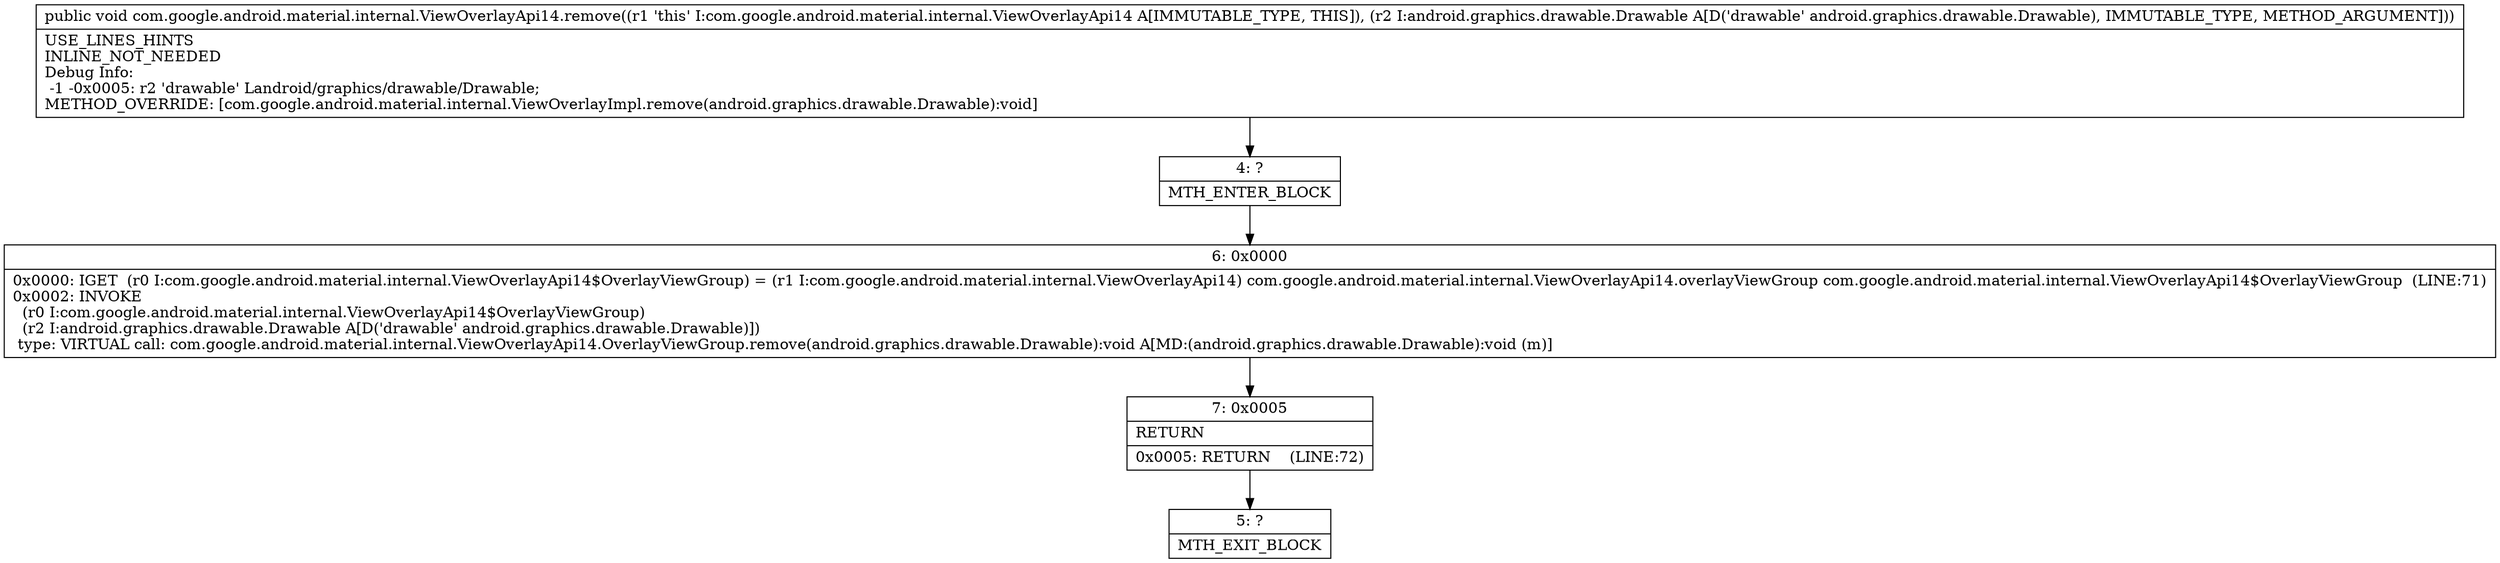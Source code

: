 digraph "CFG forcom.google.android.material.internal.ViewOverlayApi14.remove(Landroid\/graphics\/drawable\/Drawable;)V" {
Node_4 [shape=record,label="{4\:\ ?|MTH_ENTER_BLOCK\l}"];
Node_6 [shape=record,label="{6\:\ 0x0000|0x0000: IGET  (r0 I:com.google.android.material.internal.ViewOverlayApi14$OverlayViewGroup) = (r1 I:com.google.android.material.internal.ViewOverlayApi14) com.google.android.material.internal.ViewOverlayApi14.overlayViewGroup com.google.android.material.internal.ViewOverlayApi14$OverlayViewGroup  (LINE:71)\l0x0002: INVOKE  \l  (r0 I:com.google.android.material.internal.ViewOverlayApi14$OverlayViewGroup)\l  (r2 I:android.graphics.drawable.Drawable A[D('drawable' android.graphics.drawable.Drawable)])\l type: VIRTUAL call: com.google.android.material.internal.ViewOverlayApi14.OverlayViewGroup.remove(android.graphics.drawable.Drawable):void A[MD:(android.graphics.drawable.Drawable):void (m)]\l}"];
Node_7 [shape=record,label="{7\:\ 0x0005|RETURN\l|0x0005: RETURN    (LINE:72)\l}"];
Node_5 [shape=record,label="{5\:\ ?|MTH_EXIT_BLOCK\l}"];
MethodNode[shape=record,label="{public void com.google.android.material.internal.ViewOverlayApi14.remove((r1 'this' I:com.google.android.material.internal.ViewOverlayApi14 A[IMMUTABLE_TYPE, THIS]), (r2 I:android.graphics.drawable.Drawable A[D('drawable' android.graphics.drawable.Drawable), IMMUTABLE_TYPE, METHOD_ARGUMENT]))  | USE_LINES_HINTS\lINLINE_NOT_NEEDED\lDebug Info:\l  \-1 \-0x0005: r2 'drawable' Landroid\/graphics\/drawable\/Drawable;\lMETHOD_OVERRIDE: [com.google.android.material.internal.ViewOverlayImpl.remove(android.graphics.drawable.Drawable):void]\l}"];
MethodNode -> Node_4;Node_4 -> Node_6;
Node_6 -> Node_7;
Node_7 -> Node_5;
}

